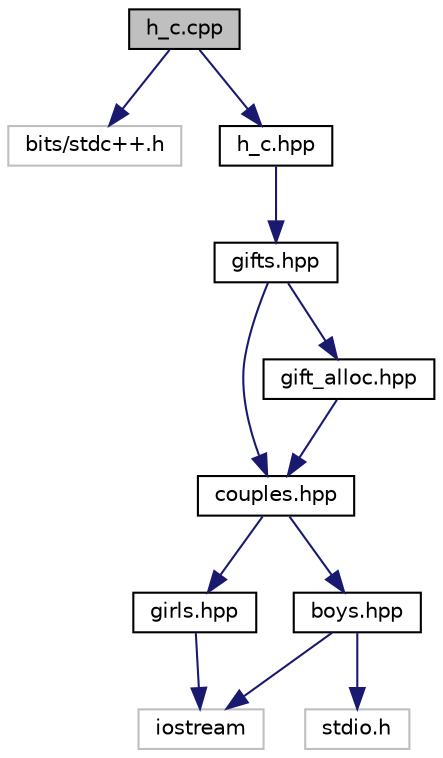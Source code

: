 digraph "h_c.cpp"
{
  edge [fontname="Helvetica",fontsize="10",labelfontname="Helvetica",labelfontsize="10"];
  node [fontname="Helvetica",fontsize="10",shape=record];
  Node1 [label="h_c.cpp",height=0.2,width=0.4,color="black", fillcolor="grey75", style="filled", fontcolor="black"];
  Node1 -> Node2 [color="midnightblue",fontsize="10",style="solid",fontname="Helvetica"];
  Node2 [label="bits/stdc++.h",height=0.2,width=0.4,color="grey75", fillcolor="white", style="filled"];
  Node1 -> Node3 [color="midnightblue",fontsize="10",style="solid",fontname="Helvetica"];
  Node3 [label="h_c.hpp",height=0.2,width=0.4,color="black", fillcolor="white", style="filled",URL="$h__c_8hpp.html"];
  Node3 -> Node4 [color="midnightblue",fontsize="10",style="solid",fontname="Helvetica"];
  Node4 [label="gifts.hpp",height=0.2,width=0.4,color="black", fillcolor="white", style="filled",URL="$gifts_8hpp.html"];
  Node4 -> Node5 [color="midnightblue",fontsize="10",style="solid",fontname="Helvetica"];
  Node5 [label="couples.hpp",height=0.2,width=0.4,color="black", fillcolor="white", style="filled",URL="$couples_8hpp.html"];
  Node5 -> Node6 [color="midnightblue",fontsize="10",style="solid",fontname="Helvetica"];
  Node6 [label="boys.hpp",height=0.2,width=0.4,color="black", fillcolor="white", style="filled",URL="$boys_8hpp.html"];
  Node6 -> Node7 [color="midnightblue",fontsize="10",style="solid",fontname="Helvetica"];
  Node7 [label="iostream",height=0.2,width=0.4,color="grey75", fillcolor="white", style="filled"];
  Node6 -> Node8 [color="midnightblue",fontsize="10",style="solid",fontname="Helvetica"];
  Node8 [label="stdio.h",height=0.2,width=0.4,color="grey75", fillcolor="white", style="filled"];
  Node5 -> Node9 [color="midnightblue",fontsize="10",style="solid",fontname="Helvetica"];
  Node9 [label="girls.hpp",height=0.2,width=0.4,color="black", fillcolor="white", style="filled",URL="$girls_8hpp.html"];
  Node9 -> Node7 [color="midnightblue",fontsize="10",style="solid",fontname="Helvetica"];
  Node4 -> Node10 [color="midnightblue",fontsize="10",style="solid",fontname="Helvetica"];
  Node10 [label="gift_alloc.hpp",height=0.2,width=0.4,color="black", fillcolor="white", style="filled",URL="$gift__alloc_8hpp.html"];
  Node10 -> Node5 [color="midnightblue",fontsize="10",style="solid",fontname="Helvetica"];
}
